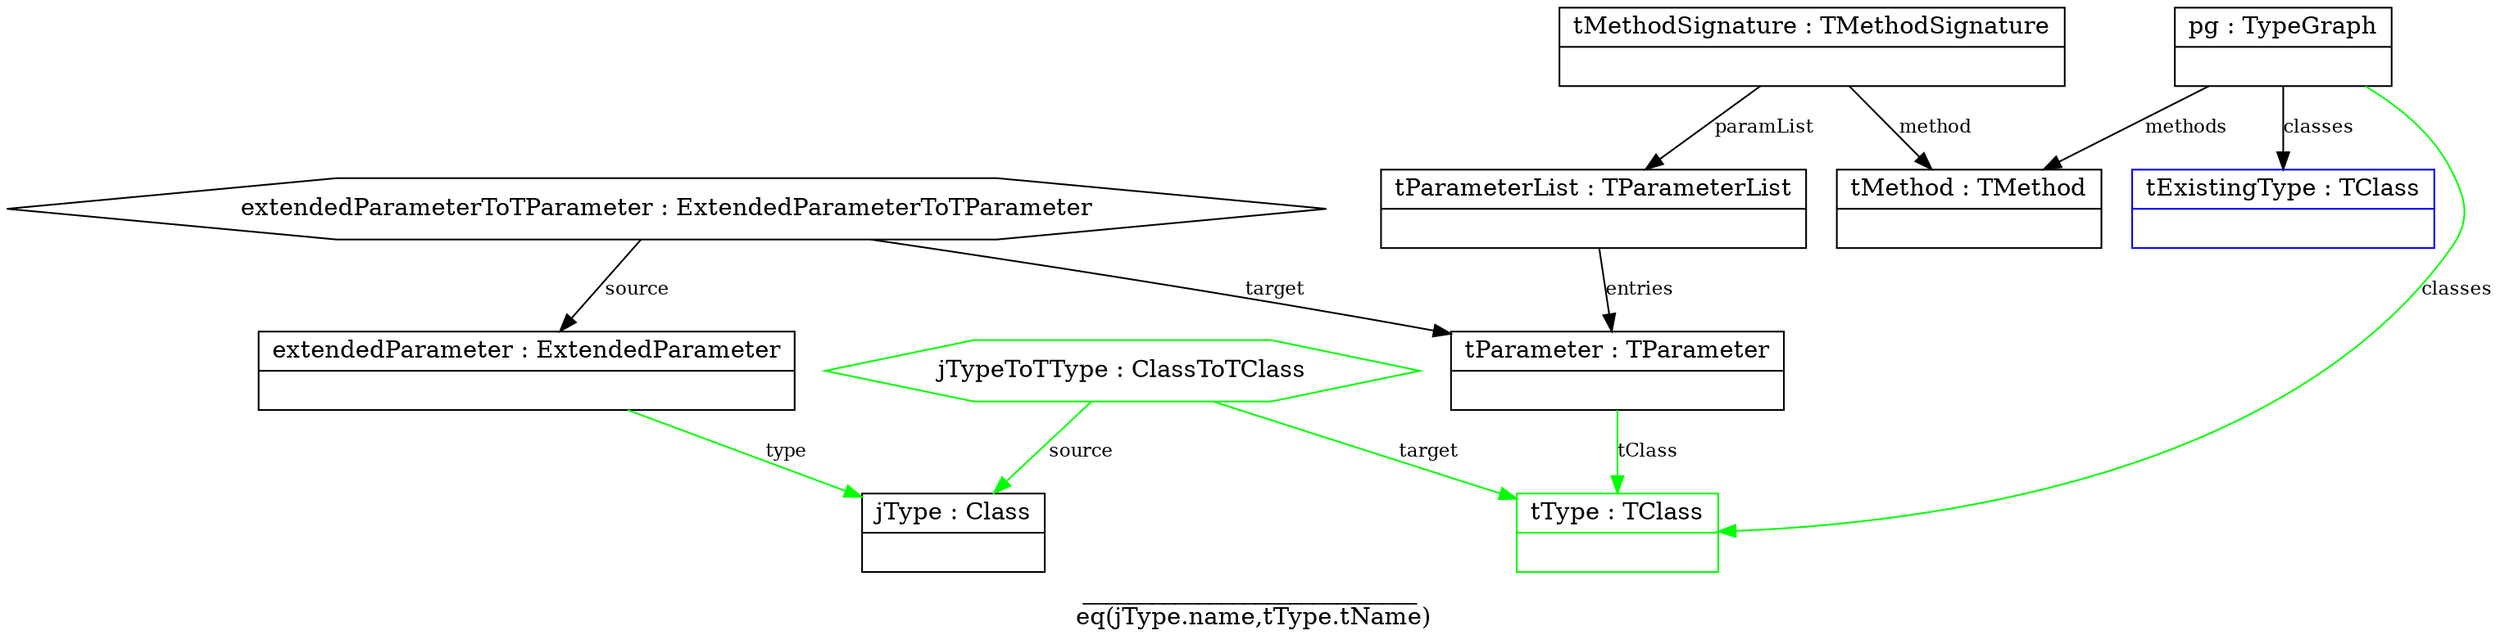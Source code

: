 digraph "ParamTypeCreateRule" {
	label="_____________________________\n eq(jType.name,tType.tName)";

	subgraph "Correspondence Domain" {
	          "jTypeToTType : ClassToTClass" [shape=hexagon, color=green];
	          "extendedParameterToTParameter : ExtendedParameterToTParameter" [shape=hexagon, color=black];

	          "jTypeToTType : ClassToTClass" -> "tType : TClass" [color=green, label="target", fontsize=11];
	          "extendedParameterToTParameter : ExtendedParameterToTParameter" -> "extendedParameter : ExtendedParameter" [color=black, label="source", fontsize=11];
	          "extendedParameterToTParameter : ExtendedParameterToTParameter" -> "tParameter : TParameter" [color=black, label="target", fontsize=11];
	          "jTypeToTType : ClassToTClass" -> "jType : Class" [color=green, label="source", fontsize=11];
	}
	subgraph "Source Domain" {
	          "jType : Class" [shape=record, color=black, label="{jType : Class | }"];
	          "extendedParameter : ExtendedParameter" [shape=record, color=black, label="{extendedParameter : ExtendedParameter | }"];

	          "extendedParameter : ExtendedParameter" -> "jType : Class" [color=green, label="type", fontsize=11];
	}
	subgraph "Target Domain" {
	          "tMethod : TMethod" [shape=record, color=black, label="{tMethod : TMethod | }"];
	          "tExistingType : TClass" [shape=record, color=blue, label="{tExistingType : TClass | }"];
	          "tType : TClass" [shape=record, color=green, label="{tType : TClass | }"];
	          "tParameterList : TParameterList" [shape=record, color=black, label="{tParameterList : TParameterList | }"];
	          "tMethodSignature : TMethodSignature" [shape=record, color=black, label="{tMethodSignature : TMethodSignature | }"];
	          "tParameter : TParameter" [shape=record, color=black, label="{tParameter : TParameter | }"];
	          "pg : TypeGraph" [shape=record, color=black, label="{pg : TypeGraph | }"];

	          "tMethodSignature : TMethodSignature" -> "tParameterList : TParameterList" [color=black, label="paramList", fontsize=11];
	          "tMethodSignature : TMethodSignature" -> "tMethod : TMethod" [color=black, label="method", fontsize=11];
	          "tParameterList : TParameterList" -> "tParameter : TParameter" [color=black, label="entries", fontsize=11];
	          "tParameter : TParameter" -> "tType : TClass" [color=green, label="tClass", fontsize=11];
	          "pg : TypeGraph" -> "tType : TClass" [color=green, label="classes", fontsize=11];
	          "pg : TypeGraph" -> "tMethod : TMethod" [color=black, label="methods", fontsize=11];
	          "pg : TypeGraph" -> "tExistingType : TClass" [color=black, label="classes", fontsize=11];
	}
}